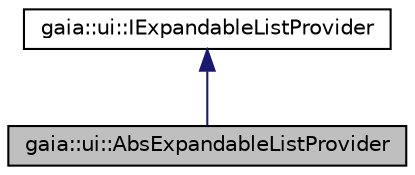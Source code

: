 digraph G
{
  edge [fontname="Helvetica",fontsize="10",labelfontname="Helvetica",labelfontsize="10"];
  node [fontname="Helvetica",fontsize="10",shape=record];
  Node1 [label="gaia::ui::AbsExpandableListProvider",height=0.2,width=0.4,color="black", fillcolor="grey75", style="filled" fontcolor="black"];
  Node2 -> Node1 [dir=back,color="midnightblue",fontsize="10",style="solid",fontname="Helvetica"];
  Node2 [label="gaia::ui::IExpandableListProvider",height=0.2,width=0.4,color="black", fillcolor="white", style="filled",URL="$de/db0/classgaia_1_1ui_1_1_i_expandable_list_provider.html",tooltip="An Provider that links a ExpandableListView with the underlying data."];
}

